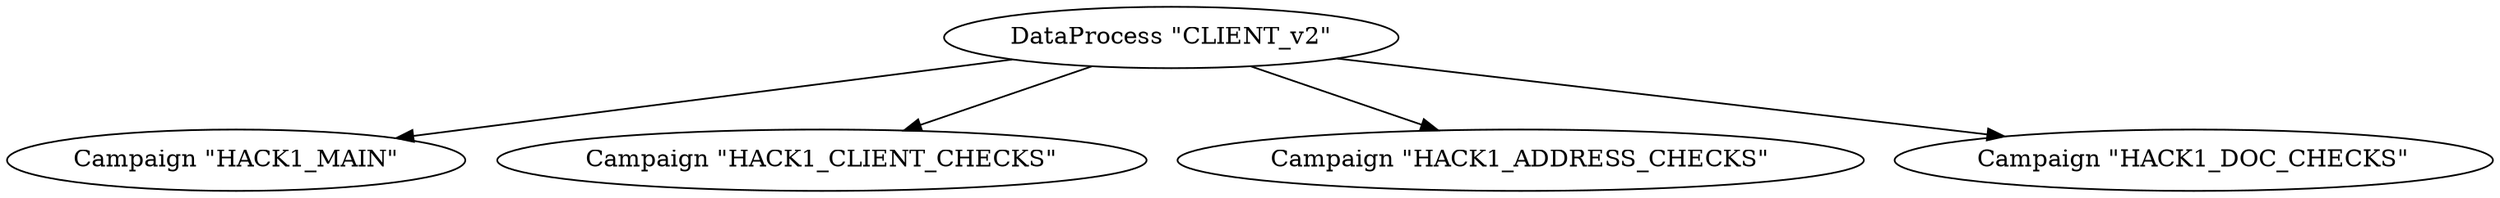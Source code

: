 // CLIENT_v2 analysis
digraph {
	11 [label="DataProcess \"CLIENT_v2\""]
	0 [label="Campaign \"HACK1_MAIN\""]
	2 [label="Campaign \"HACK1_CLIENT_CHECKS\""]
	3 [label="Campaign \"HACK1_ADDRESS_CHECKS\""]
	4 [label="Campaign \"HACK1_DOC_CHECKS\""]
	11 -> 3
	11 -> 2
	11 -> 4
	11 -> 0
}
